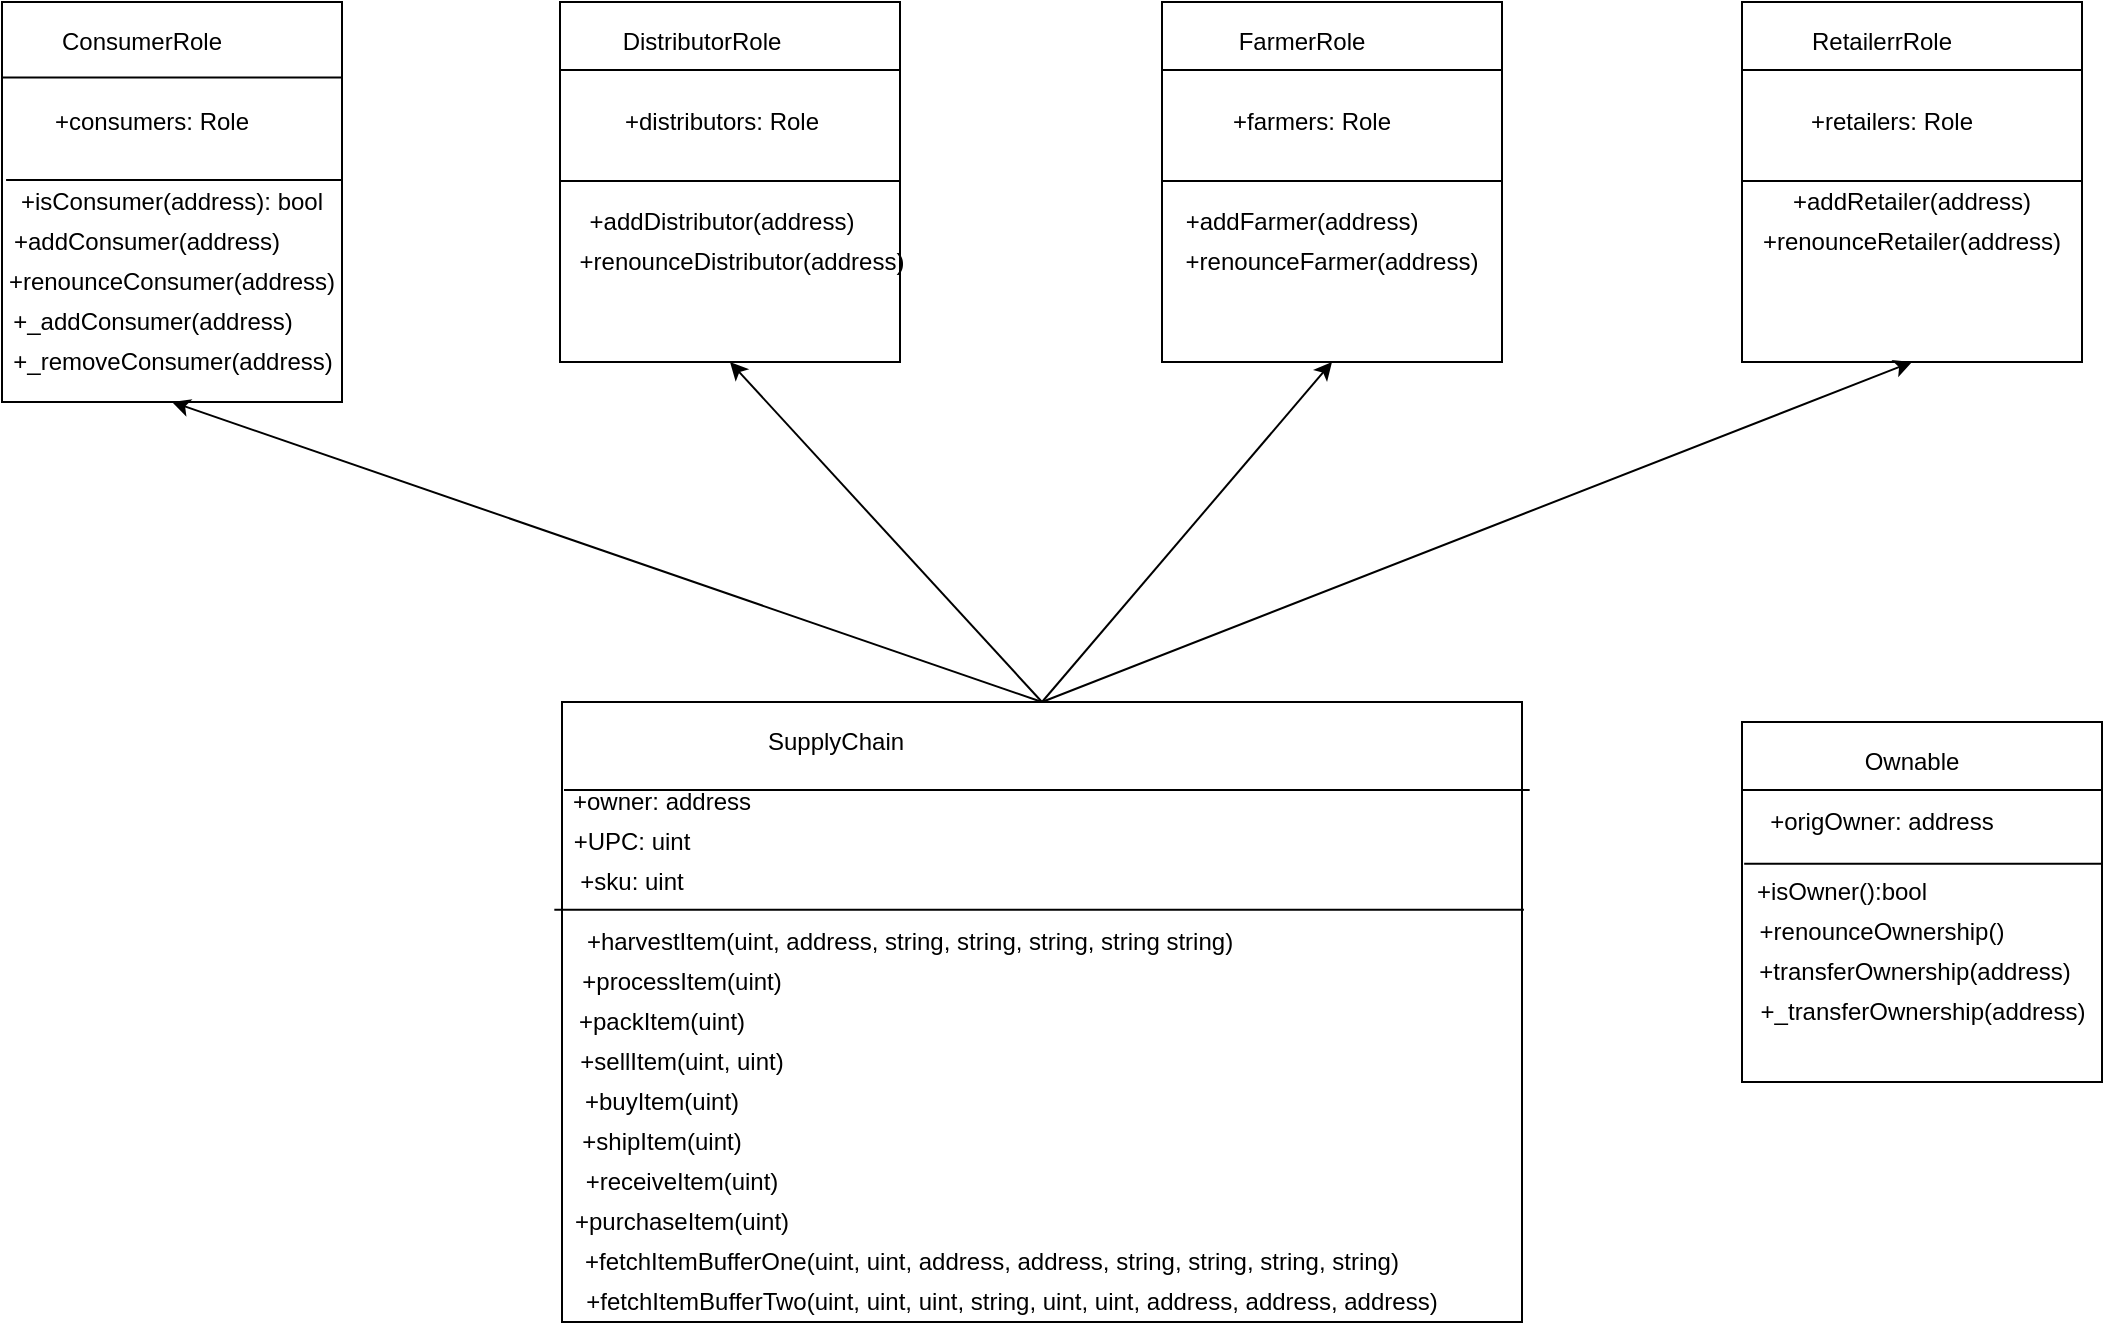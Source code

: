 <mxfile version="12.9.7" type="device"><diagram id="eOJkPTpMHHmRuwy85qpr" name="Page-1"><mxGraphModel dx="1422" dy="791" grid="1" gridSize="10" guides="1" tooltips="1" connect="1" arrows="1" fold="1" page="1" pageScale="1" pageWidth="827" pageHeight="1169" math="0" shadow="0"><root><mxCell id="0"/><mxCell id="1" parent="0"/><mxCell id="5RdnwzUkuC_pl6hjv4t_-4" value="" style="rounded=0;whiteSpace=wrap;html=1;" parent="1" vertex="1"><mxGeometry x="40" y="120" width="170" height="200" as="geometry"/></mxCell><mxCell id="5RdnwzUkuC_pl6hjv4t_-5" value="ConsumerRole" style="text;html=1;strokeColor=none;fillColor=none;align=center;verticalAlign=middle;whiteSpace=wrap;rounded=0;" parent="1" vertex="1"><mxGeometry x="90" y="130" width="40" height="20" as="geometry"/></mxCell><mxCell id="5RdnwzUkuC_pl6hjv4t_-6" value="" style="endArrow=none;html=1;exitX=0;exitY=0.189;exitDx=0;exitDy=0;exitPerimeter=0;entryX=1;entryY=0.189;entryDx=0;entryDy=0;entryPerimeter=0;" parent="1" source="5RdnwzUkuC_pl6hjv4t_-4" target="5RdnwzUkuC_pl6hjv4t_-4" edge="1"><mxGeometry width="50" height="50" relative="1" as="geometry"><mxPoint x="390" y="430" as="sourcePoint"/><mxPoint x="440" y="380" as="targetPoint"/></mxGeometry></mxCell><mxCell id="5RdnwzUkuC_pl6hjv4t_-9" value="" style="rounded=0;whiteSpace=wrap;html=1;" parent="1" vertex="1"><mxGeometry x="319" y="120" width="170" height="180" as="geometry"/></mxCell><mxCell id="5RdnwzUkuC_pl6hjv4t_-10" value="DistributorRole" style="text;html=1;strokeColor=none;fillColor=none;align=center;verticalAlign=middle;whiteSpace=wrap;rounded=0;" parent="1" vertex="1"><mxGeometry x="370" y="130" width="40" height="20" as="geometry"/></mxCell><mxCell id="5RdnwzUkuC_pl6hjv4t_-11" value="" style="endArrow=none;html=1;exitX=0;exitY=0.189;exitDx=0;exitDy=0;exitPerimeter=0;entryX=1;entryY=0.189;entryDx=0;entryDy=0;entryPerimeter=0;" parent="1" source="5RdnwzUkuC_pl6hjv4t_-9" target="5RdnwzUkuC_pl6hjv4t_-9" edge="1"><mxGeometry width="50" height="50" relative="1" as="geometry"><mxPoint x="670" y="430" as="sourcePoint"/><mxPoint x="720" y="380" as="targetPoint"/></mxGeometry></mxCell><mxCell id="5RdnwzUkuC_pl6hjv4t_-12" value="" style="rounded=0;whiteSpace=wrap;html=1;" parent="1" vertex="1"><mxGeometry x="620" y="120" width="170" height="180" as="geometry"/></mxCell><mxCell id="5RdnwzUkuC_pl6hjv4t_-13" value="FarmerRole" style="text;html=1;strokeColor=none;fillColor=none;align=center;verticalAlign=middle;whiteSpace=wrap;rounded=0;" parent="1" vertex="1"><mxGeometry x="670" y="130" width="40" height="20" as="geometry"/></mxCell><mxCell id="5RdnwzUkuC_pl6hjv4t_-14" value="" style="endArrow=none;html=1;exitX=0;exitY=0.189;exitDx=0;exitDy=0;exitPerimeter=0;entryX=1;entryY=0.189;entryDx=0;entryDy=0;entryPerimeter=0;" parent="1" source="5RdnwzUkuC_pl6hjv4t_-12" target="5RdnwzUkuC_pl6hjv4t_-12" edge="1"><mxGeometry width="50" height="50" relative="1" as="geometry"><mxPoint x="970" y="430" as="sourcePoint"/><mxPoint x="1020" y="380" as="targetPoint"/></mxGeometry></mxCell><mxCell id="5RdnwzUkuC_pl6hjv4t_-15" value="" style="rounded=0;whiteSpace=wrap;html=1;" parent="1" vertex="1"><mxGeometry x="910" y="120" width="170" height="180" as="geometry"/></mxCell><mxCell id="5RdnwzUkuC_pl6hjv4t_-16" value="RetailerrRole" style="text;html=1;strokeColor=none;fillColor=none;align=center;verticalAlign=middle;whiteSpace=wrap;rounded=0;" parent="1" vertex="1"><mxGeometry x="960" y="130" width="40" height="20" as="geometry"/></mxCell><mxCell id="5RdnwzUkuC_pl6hjv4t_-17" value="" style="endArrow=none;html=1;exitX=0;exitY=0.189;exitDx=0;exitDy=0;exitPerimeter=0;entryX=1;entryY=0.189;entryDx=0;entryDy=0;entryPerimeter=0;" parent="1" source="5RdnwzUkuC_pl6hjv4t_-15" target="5RdnwzUkuC_pl6hjv4t_-15" edge="1"><mxGeometry width="50" height="50" relative="1" as="geometry"><mxPoint x="1260" y="430" as="sourcePoint"/><mxPoint x="1310" y="380" as="targetPoint"/></mxGeometry></mxCell><mxCell id="5RdnwzUkuC_pl6hjv4t_-27" value="" style="rounded=0;whiteSpace=wrap;html=1;" parent="1" vertex="1"><mxGeometry x="320" y="470" width="480" height="310" as="geometry"/></mxCell><mxCell id="5RdnwzUkuC_pl6hjv4t_-28" value="SupplyChain" style="text;html=1;strokeColor=none;fillColor=none;align=center;verticalAlign=middle;whiteSpace=wrap;rounded=0;" parent="1" vertex="1"><mxGeometry x="437" y="480" width="40" height="20" as="geometry"/></mxCell><mxCell id="5RdnwzUkuC_pl6hjv4t_-29" value="" style="endArrow=none;html=1;entryX=1.008;entryY=0.142;entryDx=0;entryDy=0;entryPerimeter=0;" parent="1" target="5RdnwzUkuC_pl6hjv4t_-27" edge="1"><mxGeometry width="50" height="50" relative="1" as="geometry"><mxPoint x="321" y="514" as="sourcePoint"/><mxPoint x="683" y="514" as="targetPoint"/></mxGeometry></mxCell><mxCell id="5RdnwzUkuC_pl6hjv4t_-30" value="" style="endArrow=classic;html=1;exitX=0.5;exitY=0;exitDx=0;exitDy=0;entryX=0.5;entryY=1;entryDx=0;entryDy=0;" parent="1" source="5RdnwzUkuC_pl6hjv4t_-27" edge="1" target="5RdnwzUkuC_pl6hjv4t_-4"><mxGeometry width="50" height="50" relative="1" as="geometry"><mxPoint x="390" y="590" as="sourcePoint"/><mxPoint x="180" y="360" as="targetPoint"/></mxGeometry></mxCell><mxCell id="5RdnwzUkuC_pl6hjv4t_-31" value="" style="rounded=0;whiteSpace=wrap;html=1;" parent="1" vertex="1"><mxGeometry x="910" y="480" width="180" height="180" as="geometry"/></mxCell><mxCell id="5RdnwzUkuC_pl6hjv4t_-32" value="Ownable" style="text;html=1;strokeColor=none;fillColor=none;align=center;verticalAlign=middle;whiteSpace=wrap;rounded=0;" parent="1" vertex="1"><mxGeometry x="975" y="490" width="40" height="20" as="geometry"/></mxCell><mxCell id="5RdnwzUkuC_pl6hjv4t_-33" value="" style="endArrow=none;html=1;exitX=0;exitY=0.189;exitDx=0;exitDy=0;exitPerimeter=0;entryX=1;entryY=0.189;entryDx=0;entryDy=0;entryPerimeter=0;" parent="1" source="5RdnwzUkuC_pl6hjv4t_-31" target="5RdnwzUkuC_pl6hjv4t_-31" edge="1"><mxGeometry width="50" height="50" relative="1" as="geometry"><mxPoint x="1283" y="780" as="sourcePoint"/><mxPoint x="1333" y="730" as="targetPoint"/></mxGeometry></mxCell><mxCell id="5RdnwzUkuC_pl6hjv4t_-37" value="+addConsumer(address)" style="text;html=1;strokeColor=none;fillColor=none;align=center;verticalAlign=middle;whiteSpace=wrap;rounded=0;" parent="1" vertex="1"><mxGeometry x="80" y="230" width="65" height="20" as="geometry"/></mxCell><mxCell id="5RdnwzUkuC_pl6hjv4t_-39" value="+renounceConsumer(address)" style="text;html=1;strokeColor=none;fillColor=none;align=center;verticalAlign=middle;whiteSpace=wrap;rounded=0;" parent="1" vertex="1"><mxGeometry x="50" y="250" width="150" height="20" as="geometry"/></mxCell><mxCell id="5RdnwzUkuC_pl6hjv4t_-44" value="&lt;div&gt;+addDistributor(address)&lt;/div&gt;" style="text;html=1;strokeColor=none;fillColor=none;align=center;verticalAlign=middle;whiteSpace=wrap;rounded=0;" parent="1" vertex="1"><mxGeometry x="275" y="220" width="250" height="20" as="geometry"/></mxCell><mxCell id="5RdnwzUkuC_pl6hjv4t_-45" value="&lt;div&gt;+renounceDistributor(address)&lt;/div&gt;" style="text;html=1;strokeColor=none;fillColor=none;align=center;verticalAlign=middle;whiteSpace=wrap;rounded=0;" parent="1" vertex="1"><mxGeometry x="300" y="240" width="220" height="20" as="geometry"/></mxCell><mxCell id="5RdnwzUkuC_pl6hjv4t_-46" value="&lt;div&gt;+addFarmer(address)&lt;/div&gt;" style="text;html=1;strokeColor=none;fillColor=none;align=center;verticalAlign=middle;whiteSpace=wrap;rounded=0;" parent="1" vertex="1"><mxGeometry x="670" y="220" width="40" height="20" as="geometry"/></mxCell><mxCell id="5RdnwzUkuC_pl6hjv4t_-47" value="&lt;div&gt;+renounceFarmer(address)&lt;/div&gt;" style="text;html=1;strokeColor=none;fillColor=none;align=center;verticalAlign=middle;whiteSpace=wrap;rounded=0;" parent="1" vertex="1"><mxGeometry x="685" y="240" width="40" height="20" as="geometry"/></mxCell><mxCell id="5RdnwzUkuC_pl6hjv4t_-50" value="&lt;div&gt;+addRetailer(address)&lt;/div&gt;" style="text;html=1;strokeColor=none;fillColor=none;align=center;verticalAlign=middle;whiteSpace=wrap;rounded=0;" parent="1" vertex="1"><mxGeometry x="975" y="210" width="40" height="20" as="geometry"/></mxCell><mxCell id="5RdnwzUkuC_pl6hjv4t_-51" value="&lt;div&gt;+renounceRetailer(address)&lt;/div&gt;" style="text;html=1;strokeColor=none;fillColor=none;align=center;verticalAlign=middle;whiteSpace=wrap;rounded=0;" parent="1" vertex="1"><mxGeometry x="975" y="230" width="40" height="20" as="geometry"/></mxCell><mxCell id="5RdnwzUkuC_pl6hjv4t_-52" value="+owner: address" style="text;html=1;strokeColor=none;fillColor=none;align=center;verticalAlign=middle;whiteSpace=wrap;rounded=0;" parent="1" vertex="1"><mxGeometry x="300" y="510" width="140" height="20" as="geometry"/></mxCell><mxCell id="5RdnwzUkuC_pl6hjv4t_-53" value="+UPC: uint" style="text;html=1;strokeColor=none;fillColor=none;align=center;verticalAlign=middle;whiteSpace=wrap;rounded=0;" parent="1" vertex="1"><mxGeometry x="310" y="530" width="90" height="20" as="geometry"/></mxCell><mxCell id="5RdnwzUkuC_pl6hjv4t_-54" value="+sku: uint" style="text;html=1;strokeColor=none;fillColor=none;align=center;verticalAlign=middle;whiteSpace=wrap;rounded=0;" parent="1" vertex="1"><mxGeometry x="310" y="550" width="90" height="20" as="geometry"/></mxCell><mxCell id="5RdnwzUkuC_pl6hjv4t_-55" value="" style="endArrow=none;html=1;exitX=-0.008;exitY=0.335;exitDx=0;exitDy=0;exitPerimeter=0;entryX=1.002;entryY=0.335;entryDx=0;entryDy=0;entryPerimeter=0;" parent="1" source="5RdnwzUkuC_pl6hjv4t_-27" target="5RdnwzUkuC_pl6hjv4t_-27" edge="1"><mxGeometry width="50" height="50" relative="1" as="geometry"><mxPoint x="350" y="470" as="sourcePoint"/><mxPoint x="683" y="574" as="targetPoint"/></mxGeometry></mxCell><mxCell id="5RdnwzUkuC_pl6hjv4t_-56" value="&lt;div&gt;+harvestItem(uint, address, string, string, string, string string)&lt;/div&gt;" style="text;html=1;strokeColor=none;fillColor=none;align=center;verticalAlign=middle;whiteSpace=wrap;rounded=0;" parent="1" vertex="1"><mxGeometry x="319" y="580" width="350" height="20" as="geometry"/></mxCell><mxCell id="5RdnwzUkuC_pl6hjv4t_-57" value="&lt;div&gt;+processItem(uint)&lt;/div&gt;" style="text;html=1;strokeColor=none;fillColor=none;align=center;verticalAlign=middle;whiteSpace=wrap;rounded=0;" parent="1" vertex="1"><mxGeometry x="360" y="600" width="40" height="20" as="geometry"/></mxCell><mxCell id="5RdnwzUkuC_pl6hjv4t_-59" value="&lt;div&gt;+sellItem(uint, uint)&lt;/div&gt;" style="text;html=1;strokeColor=none;fillColor=none;align=center;verticalAlign=middle;whiteSpace=wrap;rounded=0;" parent="1" vertex="1"><mxGeometry x="290" y="640" width="180" height="20" as="geometry"/></mxCell><mxCell id="5RdnwzUkuC_pl6hjv4t_-60" value="+transferOwnership(address)" style="text;html=1;strokeColor=none;fillColor=none;align=center;verticalAlign=middle;whiteSpace=wrap;rounded=0;" parent="1" vertex="1"><mxGeometry x="953" y="595" width="87" height="20" as="geometry"/></mxCell><mxCell id="5RdnwzUkuC_pl6hjv4t_-61" value="+renounceOwnership()" style="text;html=1;strokeColor=none;fillColor=none;align=center;verticalAlign=middle;whiteSpace=wrap;rounded=0;" parent="1" vertex="1"><mxGeometry x="960" y="575" width="40" height="20" as="geometry"/></mxCell><mxCell id="bt5vt4peSP1BWxUstx5_-1" value="" style="endArrow=classic;html=1;exitX=0.5;exitY=0;exitDx=0;exitDy=0;entryX=0.5;entryY=1;entryDx=0;entryDy=0;" edge="1" parent="1" source="5RdnwzUkuC_pl6hjv4t_-27" target="5RdnwzUkuC_pl6hjv4t_-9"><mxGeometry width="50" height="50" relative="1" as="geometry"><mxPoint x="572" y="480" as="sourcePoint"/><mxPoint x="135" y="310" as="targetPoint"/></mxGeometry></mxCell><mxCell id="bt5vt4peSP1BWxUstx5_-2" value="" style="endArrow=classic;html=1;exitX=0.5;exitY=0;exitDx=0;exitDy=0;entryX=0.5;entryY=1;entryDx=0;entryDy=0;" edge="1" parent="1" source="5RdnwzUkuC_pl6hjv4t_-27" target="5RdnwzUkuC_pl6hjv4t_-12"><mxGeometry width="50" height="50" relative="1" as="geometry"><mxPoint x="1107" y="550" as="sourcePoint"/><mxPoint x="670" y="380" as="targetPoint"/></mxGeometry></mxCell><mxCell id="bt5vt4peSP1BWxUstx5_-3" value="" style="endArrow=classic;html=1;exitX=0.5;exitY=0;exitDx=0;exitDy=0;entryX=0.5;entryY=1;entryDx=0;entryDy=0;" edge="1" parent="1" source="5RdnwzUkuC_pl6hjv4t_-27" target="5RdnwzUkuC_pl6hjv4t_-15"><mxGeometry width="50" height="50" relative="1" as="geometry"><mxPoint x="572" y="480" as="sourcePoint"/><mxPoint x="715" y="310" as="targetPoint"/></mxGeometry></mxCell><mxCell id="bt5vt4peSP1BWxUstx5_-6" value="" style="endArrow=none;html=1;entryX=1;entryY=0.445;entryDx=0;entryDy=0;exitX=0.012;exitY=0.445;exitDx=0;exitDy=0;exitPerimeter=0;entryPerimeter=0;" edge="1" parent="1" source="5RdnwzUkuC_pl6hjv4t_-4" target="5RdnwzUkuC_pl6hjv4t_-4"><mxGeometry width="50" height="50" relative="1" as="geometry"><mxPoint x="41" y="202" as="sourcePoint"/><mxPoint x="100" y="200" as="targetPoint"/></mxGeometry></mxCell><mxCell id="bt5vt4peSP1BWxUstx5_-7" value="" style="endArrow=none;html=1;exitX=0;exitY=0.5;exitDx=0;exitDy=0;entryX=1;entryY=0.5;entryDx=0;entryDy=0;" edge="1" parent="1"><mxGeometry width="50" height="50" relative="1" as="geometry"><mxPoint x="319" y="209.5" as="sourcePoint"/><mxPoint x="489" y="209.5" as="targetPoint"/></mxGeometry></mxCell><mxCell id="bt5vt4peSP1BWxUstx5_-8" value="" style="endArrow=none;html=1;exitX=0;exitY=0.5;exitDx=0;exitDy=0;entryX=1;entryY=0.5;entryDx=0;entryDy=0;" edge="1" parent="1"><mxGeometry width="50" height="50" relative="1" as="geometry"><mxPoint x="620" y="209.5" as="sourcePoint"/><mxPoint x="790" y="209.5" as="targetPoint"/></mxGeometry></mxCell><mxCell id="bt5vt4peSP1BWxUstx5_-9" value="" style="endArrow=none;html=1;exitX=0;exitY=0.5;exitDx=0;exitDy=0;entryX=1;entryY=0.5;entryDx=0;entryDy=0;" edge="1" parent="1"><mxGeometry width="50" height="50" relative="1" as="geometry"><mxPoint x="910" y="209.5" as="sourcePoint"/><mxPoint x="1080" y="209.5" as="targetPoint"/></mxGeometry></mxCell><mxCell id="bt5vt4peSP1BWxUstx5_-10" value="+consumers: Role" style="text;html=1;strokeColor=none;fillColor=none;align=center;verticalAlign=middle;whiteSpace=wrap;rounded=0;" vertex="1" parent="1"><mxGeometry x="50" y="170" width="130" height="20" as="geometry"/></mxCell><mxCell id="bt5vt4peSP1BWxUstx5_-11" value="+distributors: Role" style="text;html=1;strokeColor=none;fillColor=none;align=center;verticalAlign=middle;whiteSpace=wrap;rounded=0;" vertex="1" parent="1"><mxGeometry x="330" y="170" width="140" height="20" as="geometry"/></mxCell><mxCell id="bt5vt4peSP1BWxUstx5_-15" value="+farmers: Role" style="text;html=1;strokeColor=none;fillColor=none;align=center;verticalAlign=middle;whiteSpace=wrap;rounded=0;" vertex="1" parent="1"><mxGeometry x="630" y="170" width="130" height="20" as="geometry"/></mxCell><mxCell id="bt5vt4peSP1BWxUstx5_-17" value="+retailers: Role" style="text;html=1;strokeColor=none;fillColor=none;align=center;verticalAlign=middle;whiteSpace=wrap;rounded=0;" vertex="1" parent="1"><mxGeometry x="910" y="170" width="150" height="20" as="geometry"/></mxCell><mxCell id="bt5vt4peSP1BWxUstx5_-18" value="+isConsumer(address): bool" style="text;html=1;strokeColor=none;fillColor=none;align=center;verticalAlign=middle;whiteSpace=wrap;rounded=0;" vertex="1" parent="1"><mxGeometry x="40" y="210" width="170" height="20" as="geometry"/></mxCell><mxCell id="bt5vt4peSP1BWxUstx5_-22" value="+_addConsumer(address)" style="text;html=1;strokeColor=none;fillColor=none;align=center;verticalAlign=middle;whiteSpace=wrap;rounded=0;" vertex="1" parent="1"><mxGeometry x="82.5" y="270" width="65" height="20" as="geometry"/></mxCell><mxCell id="bt5vt4peSP1BWxUstx5_-23" value="+_removeConsumer(address)" style="text;html=1;strokeColor=none;fillColor=none;align=center;verticalAlign=middle;whiteSpace=wrap;rounded=0;" vertex="1" parent="1"><mxGeometry x="92.5" y="290" width="65" height="20" as="geometry"/></mxCell><mxCell id="bt5vt4peSP1BWxUstx5_-32" value="&lt;div&gt;+packItem(uint)&lt;/div&gt;" style="text;html=1;strokeColor=none;fillColor=none;align=center;verticalAlign=middle;whiteSpace=wrap;rounded=0;" vertex="1" parent="1"><mxGeometry x="350" y="620" width="40" height="20" as="geometry"/></mxCell><mxCell id="bt5vt4peSP1BWxUstx5_-34" value="&lt;div&gt;+buyItem(uint)&lt;/div&gt;" style="text;html=1;strokeColor=none;fillColor=none;align=center;verticalAlign=middle;whiteSpace=wrap;rounded=0;" vertex="1" parent="1"><mxGeometry x="350" y="660" width="40" height="20" as="geometry"/></mxCell><mxCell id="bt5vt4peSP1BWxUstx5_-35" value="&lt;div&gt;+shipItem(uint)&lt;/div&gt;" style="text;html=1;strokeColor=none;fillColor=none;align=center;verticalAlign=middle;whiteSpace=wrap;rounded=0;" vertex="1" parent="1"><mxGeometry x="350" y="680" width="40" height="20" as="geometry"/></mxCell><mxCell id="bt5vt4peSP1BWxUstx5_-36" value="&lt;div&gt;+receiveItem(uint)&lt;/div&gt;" style="text;html=1;strokeColor=none;fillColor=none;align=center;verticalAlign=middle;whiteSpace=wrap;rounded=0;" vertex="1" parent="1"><mxGeometry x="360" y="700" width="40" height="20" as="geometry"/></mxCell><mxCell id="bt5vt4peSP1BWxUstx5_-37" value="&lt;div&gt;+purchaseItem(uint)&lt;/div&gt;" style="text;html=1;strokeColor=none;fillColor=none;align=center;verticalAlign=middle;whiteSpace=wrap;rounded=0;" vertex="1" parent="1"><mxGeometry x="360" y="720" width="40" height="20" as="geometry"/></mxCell><mxCell id="bt5vt4peSP1BWxUstx5_-40" value="&lt;div&gt;+fetchItemBufferOne(uint, uint, address, address, string, string, string, string)&lt;/div&gt;" style="text;html=1;strokeColor=none;fillColor=none;align=center;verticalAlign=middle;whiteSpace=wrap;rounded=0;" vertex="1" parent="1"><mxGeometry x="320" y="740" width="430" height="20" as="geometry"/></mxCell><mxCell id="bt5vt4peSP1BWxUstx5_-42" value="&lt;div&gt;+fetchItemBufferTwo(uint, uint, uint, string, uint, uint, address, address, address)&lt;/div&gt;" style="text;html=1;strokeColor=none;fillColor=none;align=center;verticalAlign=middle;whiteSpace=wrap;rounded=0;" vertex="1" parent="1"><mxGeometry x="320" y="760" width="450" height="20" as="geometry"/></mxCell><mxCell id="bt5vt4peSP1BWxUstx5_-43" value="+origOwner: address" style="text;html=1;strokeColor=none;fillColor=none;align=center;verticalAlign=middle;whiteSpace=wrap;rounded=0;" vertex="1" parent="1"><mxGeometry x="900" y="520" width="160" height="20" as="geometry"/></mxCell><mxCell id="bt5vt4peSP1BWxUstx5_-44" value="" style="endArrow=none;html=1;exitX=0.006;exitY=0.394;exitDx=0;exitDy=0;exitPerimeter=0;entryX=1;entryY=0.394;entryDx=0;entryDy=0;entryPerimeter=0;" edge="1" parent="1" source="5RdnwzUkuC_pl6hjv4t_-31" target="5RdnwzUkuC_pl6hjv4t_-31"><mxGeometry width="50" height="50" relative="1" as="geometry"><mxPoint x="910" y="600" as="sourcePoint"/><mxPoint x="960" y="550" as="targetPoint"/></mxGeometry></mxCell><mxCell id="bt5vt4peSP1BWxUstx5_-45" value="+isOwner():bool" style="text;html=1;strokeColor=none;fillColor=none;align=center;verticalAlign=middle;whiteSpace=wrap;rounded=0;" vertex="1" parent="1"><mxGeometry x="940" y="555" width="40" height="20" as="geometry"/></mxCell><mxCell id="bt5vt4peSP1BWxUstx5_-48" value="+_transferOwnership(address)" style="text;html=1;strokeColor=none;fillColor=none;align=center;verticalAlign=middle;whiteSpace=wrap;rounded=0;" vertex="1" parent="1"><mxGeometry x="956.5" y="615" width="87" height="20" as="geometry"/></mxCell></root></mxGraphModel></diagram></mxfile>